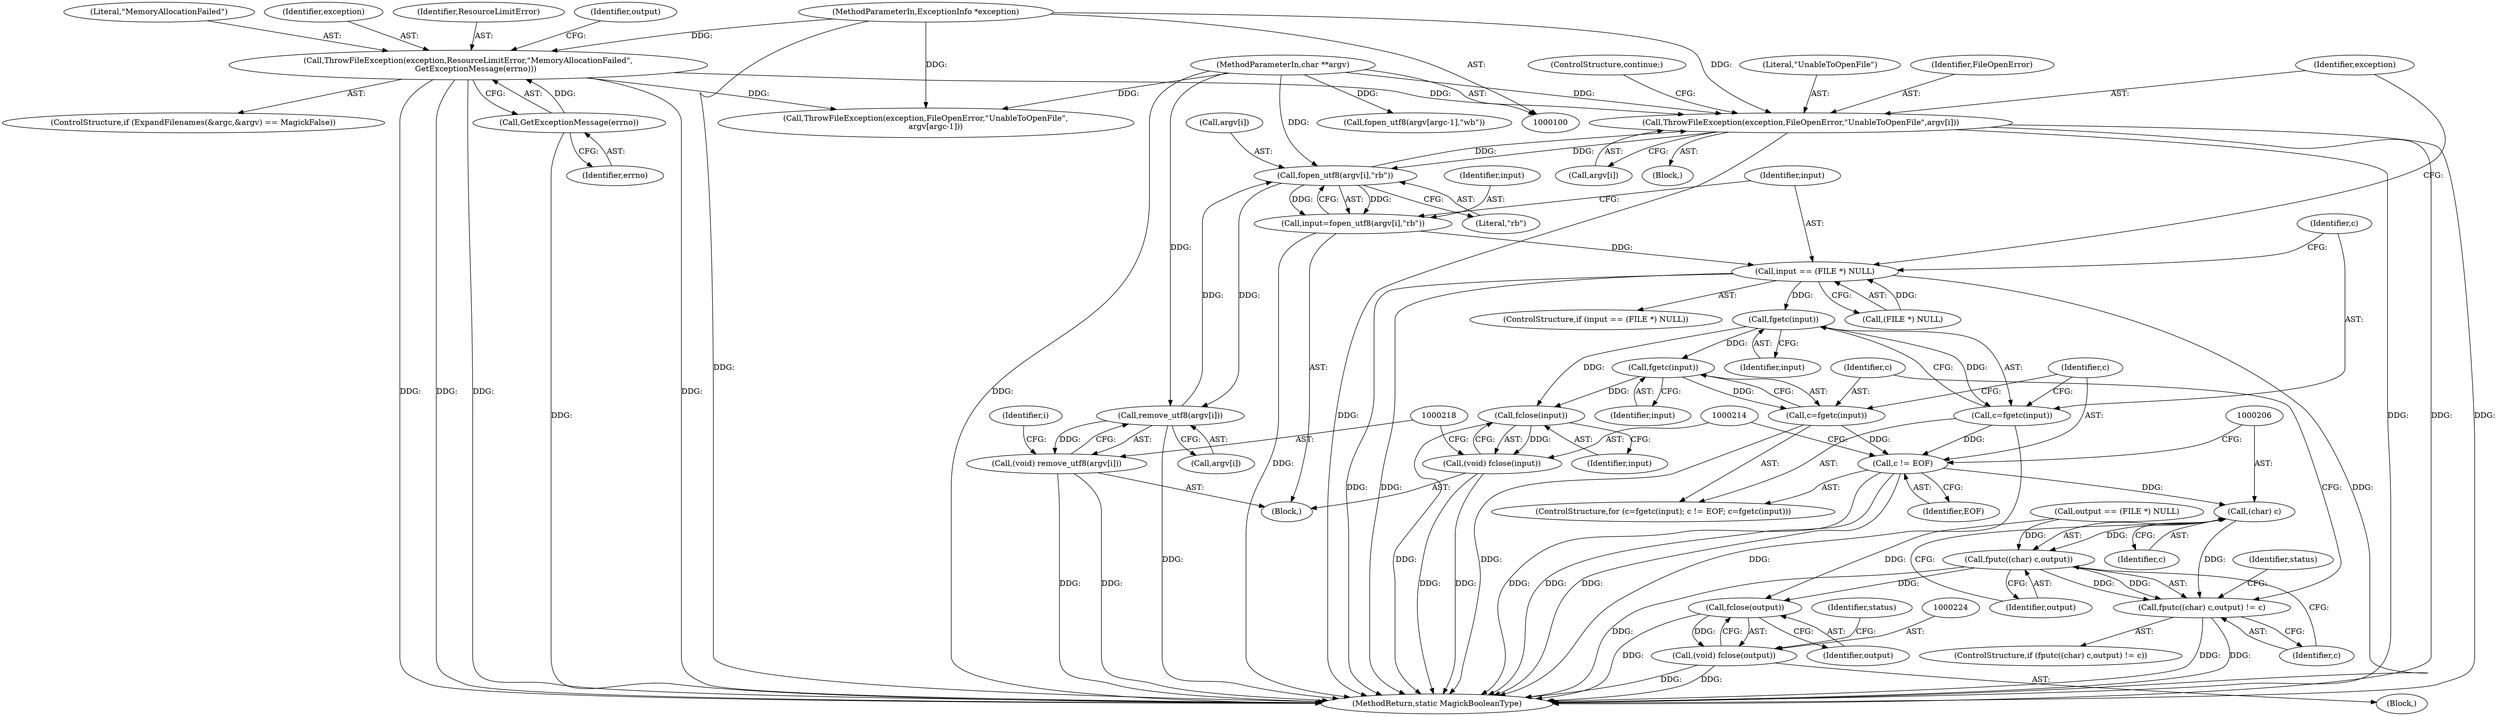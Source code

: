 digraph "0_ImageMagick_933e96f01a8c889c7bf5ffd30020e86a02a046e7@array" {
"1000182" [label="(Call,ThrowFileException(exception,FileOpenError,\"UnableToOpenFile\",argv[i]))"];
"1000118" [label="(Call,ThrowFileException(exception,ResourceLimitError,\"MemoryAllocationFailed\",\n      GetExceptionMessage(errno)))"];
"1000103" [label="(MethodParameterIn,ExceptionInfo *exception)"];
"1000122" [label="(Call,GetExceptionMessage(errno))"];
"1000170" [label="(Call,fopen_utf8(argv[i],\"rb\"))"];
"1000182" [label="(Call,ThrowFileException(exception,FileOpenError,\"UnableToOpenFile\",argv[i]))"];
"1000102" [label="(MethodParameterIn,char **argv)"];
"1000219" [label="(Call,remove_utf8(argv[i]))"];
"1000168" [label="(Call,input=fopen_utf8(argv[i],\"rb\"))"];
"1000176" [label="(Call,input == (FILE *) NULL)"];
"1000193" [label="(Call,fgetc(input))"];
"1000191" [label="(Call,c=fgetc(input))"];
"1000195" [label="(Call,c != EOF)"];
"1000205" [label="(Call,(char) c)"];
"1000204" [label="(Call,fputc((char) c,output))"];
"1000203" [label="(Call,fputc((char) c,output) != c)"];
"1000225" [label="(Call,fclose(output))"];
"1000223" [label="(Call,(void) fclose(output))"];
"1000200" [label="(Call,fgetc(input))"];
"1000198" [label="(Call,c=fgetc(input))"];
"1000215" [label="(Call,fclose(input))"];
"1000213" [label="(Call,(void) fclose(input))"];
"1000217" [label="(Call,(void) remove_utf8(argv[i]))"];
"1000121" [label="(Literal,\"MemoryAllocationFailed\")"];
"1000193" [label="(Call,fgetc(input))"];
"1000195" [label="(Call,c != EOF)"];
"1000223" [label="(Call,(void) fclose(output))"];
"1000204" [label="(Call,fputc((char) c,output))"];
"1000208" [label="(Identifier,output)"];
"1000104" [label="(Block,)"];
"1000110" [label="(ControlStructure,if (ExpandFilenames(&argc,&argv) == MagickFalse))"];
"1000126" [label="(Call,fopen_utf8(argv[argc-1],\"wb\"))"];
"1000185" [label="(Literal,\"UnableToOpenFile\")"];
"1000228" [label="(Identifier,status)"];
"1000211" [label="(Identifier,status)"];
"1000216" [label="(Identifier,input)"];
"1000225" [label="(Call,fclose(output))"];
"1000183" [label="(Identifier,exception)"];
"1000178" [label="(Call,(FILE *) NULL)"];
"1000201" [label="(Identifier,input)"];
"1000177" [label="(Identifier,input)"];
"1000103" [label="(MethodParameterIn,ExceptionInfo *exception)"];
"1000168" [label="(Call,input=fopen_utf8(argv[i],\"rb\"))"];
"1000140" [label="(Call,ThrowFileException(exception,FileOpenError,\"UnableToOpenFile\",\n        argv[argc-1]))"];
"1000196" [label="(Identifier,c)"];
"1000171" [label="(Call,argv[i])"];
"1000202" [label="(ControlStructure,if (fputc((char) c,output) != c))"];
"1000169" [label="(Identifier,input)"];
"1000122" [label="(Call,GetExceptionMessage(errno))"];
"1000219" [label="(Call,remove_utf8(argv[i]))"];
"1000220" [label="(Call,argv[i])"];
"1000175" [label="(ControlStructure,if (input == (FILE *) NULL))"];
"1000176" [label="(Call,input == (FILE *) NULL)"];
"1000194" [label="(Identifier,input)"];
"1000215" [label="(Call,fclose(input))"];
"1000198" [label="(Call,c=fgetc(input))"];
"1000118" [label="(Call,ThrowFileException(exception,ResourceLimitError,\"MemoryAllocationFailed\",\n      GetExceptionMessage(errno)))"];
"1000199" [label="(Identifier,c)"];
"1000205" [label="(Call,(char) c)"];
"1000190" [label="(ControlStructure,for (c=fgetc(input); c != EOF; c=fgetc(input)))"];
"1000200" [label="(Call,fgetc(input))"];
"1000209" [label="(Identifier,c)"];
"1000102" [label="(MethodParameterIn,char **argv)"];
"1000174" [label="(Literal,\"rb\")"];
"1000181" [label="(Block,)"];
"1000197" [label="(Identifier,EOF)"];
"1000119" [label="(Identifier,exception)"];
"1000120" [label="(Identifier,ResourceLimitError)"];
"1000184" [label="(Identifier,FileOpenError)"];
"1000226" [label="(Identifier,output)"];
"1000229" [label="(MethodReturn,static MagickBooleanType)"];
"1000217" [label="(Call,(void) remove_utf8(argv[i]))"];
"1000213" [label="(Call,(void) fclose(input))"];
"1000182" [label="(Call,ThrowFileException(exception,FileOpenError,\"UnableToOpenFile\",argv[i]))"];
"1000123" [label="(Identifier,errno)"];
"1000203" [label="(Call,fputc((char) c,output) != c)"];
"1000166" [label="(Identifier,i)"];
"1000189" [label="(ControlStructure,continue;)"];
"1000125" [label="(Identifier,output)"];
"1000191" [label="(Call,c=fgetc(input))"];
"1000186" [label="(Call,argv[i])"];
"1000170" [label="(Call,fopen_utf8(argv[i],\"rb\"))"];
"1000167" [label="(Block,)"];
"1000192" [label="(Identifier,c)"];
"1000207" [label="(Identifier,c)"];
"1000134" [label="(Call,output == (FILE *) NULL)"];
"1000182" -> "1000181"  [label="AST: "];
"1000182" -> "1000186"  [label="CFG: "];
"1000183" -> "1000182"  [label="AST: "];
"1000184" -> "1000182"  [label="AST: "];
"1000185" -> "1000182"  [label="AST: "];
"1000186" -> "1000182"  [label="AST: "];
"1000189" -> "1000182"  [label="CFG: "];
"1000182" -> "1000229"  [label="DDG: "];
"1000182" -> "1000229"  [label="DDG: "];
"1000182" -> "1000229"  [label="DDG: "];
"1000182" -> "1000229"  [label="DDG: "];
"1000182" -> "1000170"  [label="DDG: "];
"1000118" -> "1000182"  [label="DDG: "];
"1000103" -> "1000182"  [label="DDG: "];
"1000170" -> "1000182"  [label="DDG: "];
"1000102" -> "1000182"  [label="DDG: "];
"1000118" -> "1000110"  [label="AST: "];
"1000118" -> "1000122"  [label="CFG: "];
"1000119" -> "1000118"  [label="AST: "];
"1000120" -> "1000118"  [label="AST: "];
"1000121" -> "1000118"  [label="AST: "];
"1000122" -> "1000118"  [label="AST: "];
"1000125" -> "1000118"  [label="CFG: "];
"1000118" -> "1000229"  [label="DDG: "];
"1000118" -> "1000229"  [label="DDG: "];
"1000118" -> "1000229"  [label="DDG: "];
"1000118" -> "1000229"  [label="DDG: "];
"1000103" -> "1000118"  [label="DDG: "];
"1000122" -> "1000118"  [label="DDG: "];
"1000118" -> "1000140"  [label="DDG: "];
"1000103" -> "1000100"  [label="AST: "];
"1000103" -> "1000229"  [label="DDG: "];
"1000103" -> "1000140"  [label="DDG: "];
"1000122" -> "1000123"  [label="CFG: "];
"1000123" -> "1000122"  [label="AST: "];
"1000122" -> "1000229"  [label="DDG: "];
"1000170" -> "1000168"  [label="AST: "];
"1000170" -> "1000174"  [label="CFG: "];
"1000171" -> "1000170"  [label="AST: "];
"1000174" -> "1000170"  [label="AST: "];
"1000168" -> "1000170"  [label="CFG: "];
"1000170" -> "1000168"  [label="DDG: "];
"1000170" -> "1000168"  [label="DDG: "];
"1000219" -> "1000170"  [label="DDG: "];
"1000102" -> "1000170"  [label="DDG: "];
"1000170" -> "1000219"  [label="DDG: "];
"1000102" -> "1000100"  [label="AST: "];
"1000102" -> "1000229"  [label="DDG: "];
"1000102" -> "1000126"  [label="DDG: "];
"1000102" -> "1000140"  [label="DDG: "];
"1000102" -> "1000219"  [label="DDG: "];
"1000219" -> "1000217"  [label="AST: "];
"1000219" -> "1000220"  [label="CFG: "];
"1000220" -> "1000219"  [label="AST: "];
"1000217" -> "1000219"  [label="CFG: "];
"1000219" -> "1000229"  [label="DDG: "];
"1000219" -> "1000217"  [label="DDG: "];
"1000168" -> "1000167"  [label="AST: "];
"1000169" -> "1000168"  [label="AST: "];
"1000177" -> "1000168"  [label="CFG: "];
"1000168" -> "1000229"  [label="DDG: "];
"1000168" -> "1000176"  [label="DDG: "];
"1000176" -> "1000175"  [label="AST: "];
"1000176" -> "1000178"  [label="CFG: "];
"1000177" -> "1000176"  [label="AST: "];
"1000178" -> "1000176"  [label="AST: "];
"1000183" -> "1000176"  [label="CFG: "];
"1000192" -> "1000176"  [label="CFG: "];
"1000176" -> "1000229"  [label="DDG: "];
"1000176" -> "1000229"  [label="DDG: "];
"1000176" -> "1000229"  [label="DDG: "];
"1000178" -> "1000176"  [label="DDG: "];
"1000176" -> "1000193"  [label="DDG: "];
"1000193" -> "1000191"  [label="AST: "];
"1000193" -> "1000194"  [label="CFG: "];
"1000194" -> "1000193"  [label="AST: "];
"1000191" -> "1000193"  [label="CFG: "];
"1000193" -> "1000191"  [label="DDG: "];
"1000193" -> "1000200"  [label="DDG: "];
"1000193" -> "1000215"  [label="DDG: "];
"1000191" -> "1000190"  [label="AST: "];
"1000192" -> "1000191"  [label="AST: "];
"1000196" -> "1000191"  [label="CFG: "];
"1000191" -> "1000229"  [label="DDG: "];
"1000191" -> "1000195"  [label="DDG: "];
"1000195" -> "1000190"  [label="AST: "];
"1000195" -> "1000197"  [label="CFG: "];
"1000196" -> "1000195"  [label="AST: "];
"1000197" -> "1000195"  [label="AST: "];
"1000206" -> "1000195"  [label="CFG: "];
"1000214" -> "1000195"  [label="CFG: "];
"1000195" -> "1000229"  [label="DDG: "];
"1000195" -> "1000229"  [label="DDG: "];
"1000195" -> "1000229"  [label="DDG: "];
"1000198" -> "1000195"  [label="DDG: "];
"1000195" -> "1000205"  [label="DDG: "];
"1000205" -> "1000204"  [label="AST: "];
"1000205" -> "1000207"  [label="CFG: "];
"1000206" -> "1000205"  [label="AST: "];
"1000207" -> "1000205"  [label="AST: "];
"1000208" -> "1000205"  [label="CFG: "];
"1000205" -> "1000204"  [label="DDG: "];
"1000205" -> "1000203"  [label="DDG: "];
"1000204" -> "1000203"  [label="AST: "];
"1000204" -> "1000208"  [label="CFG: "];
"1000208" -> "1000204"  [label="AST: "];
"1000209" -> "1000204"  [label="CFG: "];
"1000204" -> "1000229"  [label="DDG: "];
"1000204" -> "1000203"  [label="DDG: "];
"1000204" -> "1000203"  [label="DDG: "];
"1000134" -> "1000204"  [label="DDG: "];
"1000204" -> "1000225"  [label="DDG: "];
"1000203" -> "1000202"  [label="AST: "];
"1000203" -> "1000209"  [label="CFG: "];
"1000209" -> "1000203"  [label="AST: "];
"1000211" -> "1000203"  [label="CFG: "];
"1000199" -> "1000203"  [label="CFG: "];
"1000203" -> "1000229"  [label="DDG: "];
"1000203" -> "1000229"  [label="DDG: "];
"1000225" -> "1000223"  [label="AST: "];
"1000225" -> "1000226"  [label="CFG: "];
"1000226" -> "1000225"  [label="AST: "];
"1000223" -> "1000225"  [label="CFG: "];
"1000225" -> "1000229"  [label="DDG: "];
"1000225" -> "1000223"  [label="DDG: "];
"1000134" -> "1000225"  [label="DDG: "];
"1000223" -> "1000104"  [label="AST: "];
"1000224" -> "1000223"  [label="AST: "];
"1000228" -> "1000223"  [label="CFG: "];
"1000223" -> "1000229"  [label="DDG: "];
"1000223" -> "1000229"  [label="DDG: "];
"1000200" -> "1000198"  [label="AST: "];
"1000200" -> "1000201"  [label="CFG: "];
"1000201" -> "1000200"  [label="AST: "];
"1000198" -> "1000200"  [label="CFG: "];
"1000200" -> "1000198"  [label="DDG: "];
"1000200" -> "1000215"  [label="DDG: "];
"1000198" -> "1000190"  [label="AST: "];
"1000199" -> "1000198"  [label="AST: "];
"1000196" -> "1000198"  [label="CFG: "];
"1000198" -> "1000229"  [label="DDG: "];
"1000215" -> "1000213"  [label="AST: "];
"1000215" -> "1000216"  [label="CFG: "];
"1000216" -> "1000215"  [label="AST: "];
"1000213" -> "1000215"  [label="CFG: "];
"1000215" -> "1000229"  [label="DDG: "];
"1000215" -> "1000213"  [label="DDG: "];
"1000213" -> "1000167"  [label="AST: "];
"1000214" -> "1000213"  [label="AST: "];
"1000218" -> "1000213"  [label="CFG: "];
"1000213" -> "1000229"  [label="DDG: "];
"1000213" -> "1000229"  [label="DDG: "];
"1000217" -> "1000167"  [label="AST: "];
"1000218" -> "1000217"  [label="AST: "];
"1000166" -> "1000217"  [label="CFG: "];
"1000217" -> "1000229"  [label="DDG: "];
"1000217" -> "1000229"  [label="DDG: "];
}
